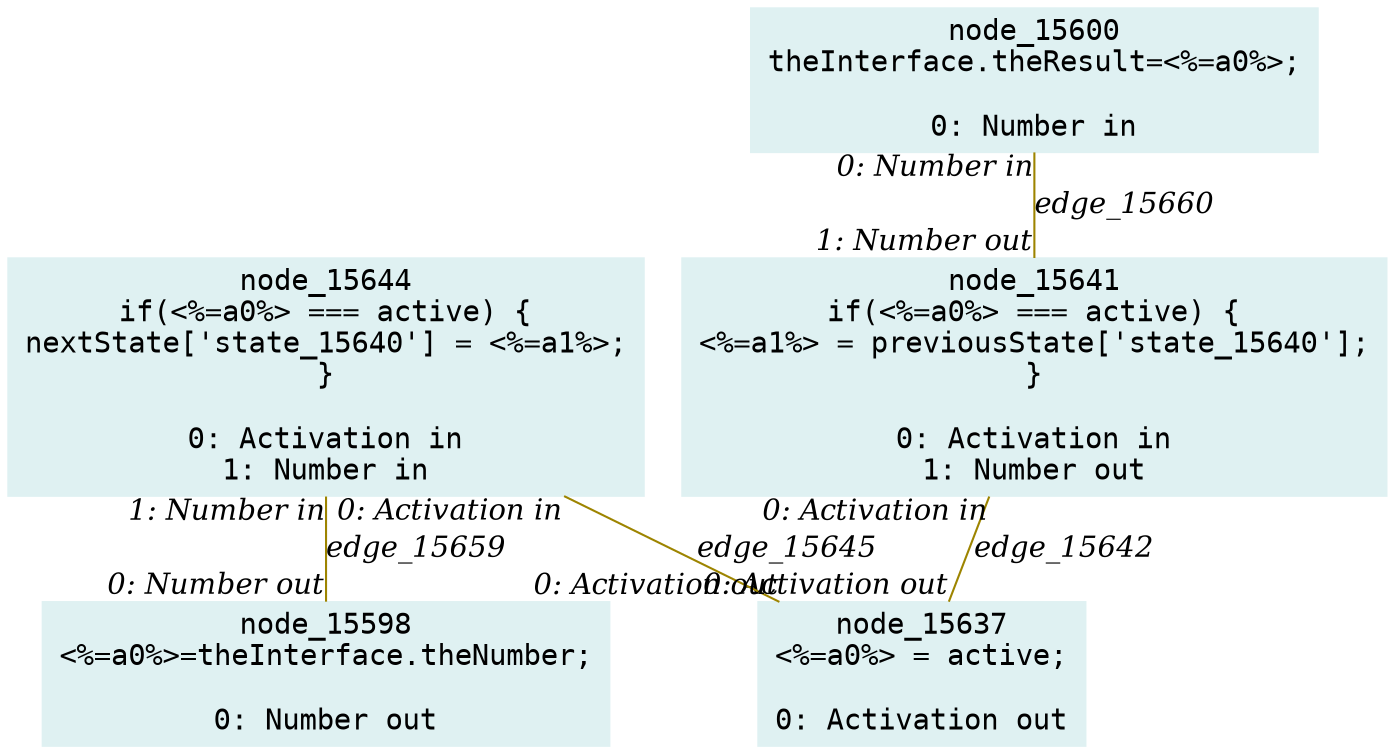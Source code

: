 digraph g{node_15598 [shape="box", style="filled", color="#dff1f2", fontname="Courier", label="node_15598
<%=a0%>=theInterface.theNumber;

0: Number out" ]
node_15600 [shape="box", style="filled", color="#dff1f2", fontname="Courier", label="node_15600
theInterface.theResult=<%=a0%>;

0: Number in" ]
node_15637 [shape="box", style="filled", color="#dff1f2", fontname="Courier", label="node_15637
<%=a0%> = active;

0: Activation out" ]
node_15641 [shape="box", style="filled", color="#dff1f2", fontname="Courier", label="node_15641
if(<%=a0%> === active) {
<%=a1%> = previousState['state_15640'];
}

0: Activation in
1: Number out" ]
node_15644 [shape="box", style="filled", color="#dff1f2", fontname="Courier", label="node_15644
if(<%=a0%> === active) {
nextState['state_15640'] = <%=a1%>;
}

0: Activation in
1: Number in" ]
node_15641 -> node_15637 [dir=none, arrowHead=none, fontname="Times-Italic", arrowsize=1, color="#9d8400", label="edge_15642",  headlabel="0: Activation out", taillabel="0: Activation in" ]
node_15644 -> node_15637 [dir=none, arrowHead=none, fontname="Times-Italic", arrowsize=1, color="#9d8400", label="edge_15645",  headlabel="0: Activation out", taillabel="0: Activation in" ]
node_15644 -> node_15598 [dir=none, arrowHead=none, fontname="Times-Italic", arrowsize=1, color="#9d8400", label="edge_15659",  headlabel="0: Number out", taillabel="1: Number in" ]
node_15600 -> node_15641 [dir=none, arrowHead=none, fontname="Times-Italic", arrowsize=1, color="#9d8400", label="edge_15660",  headlabel="1: Number out", taillabel="0: Number in" ]
}